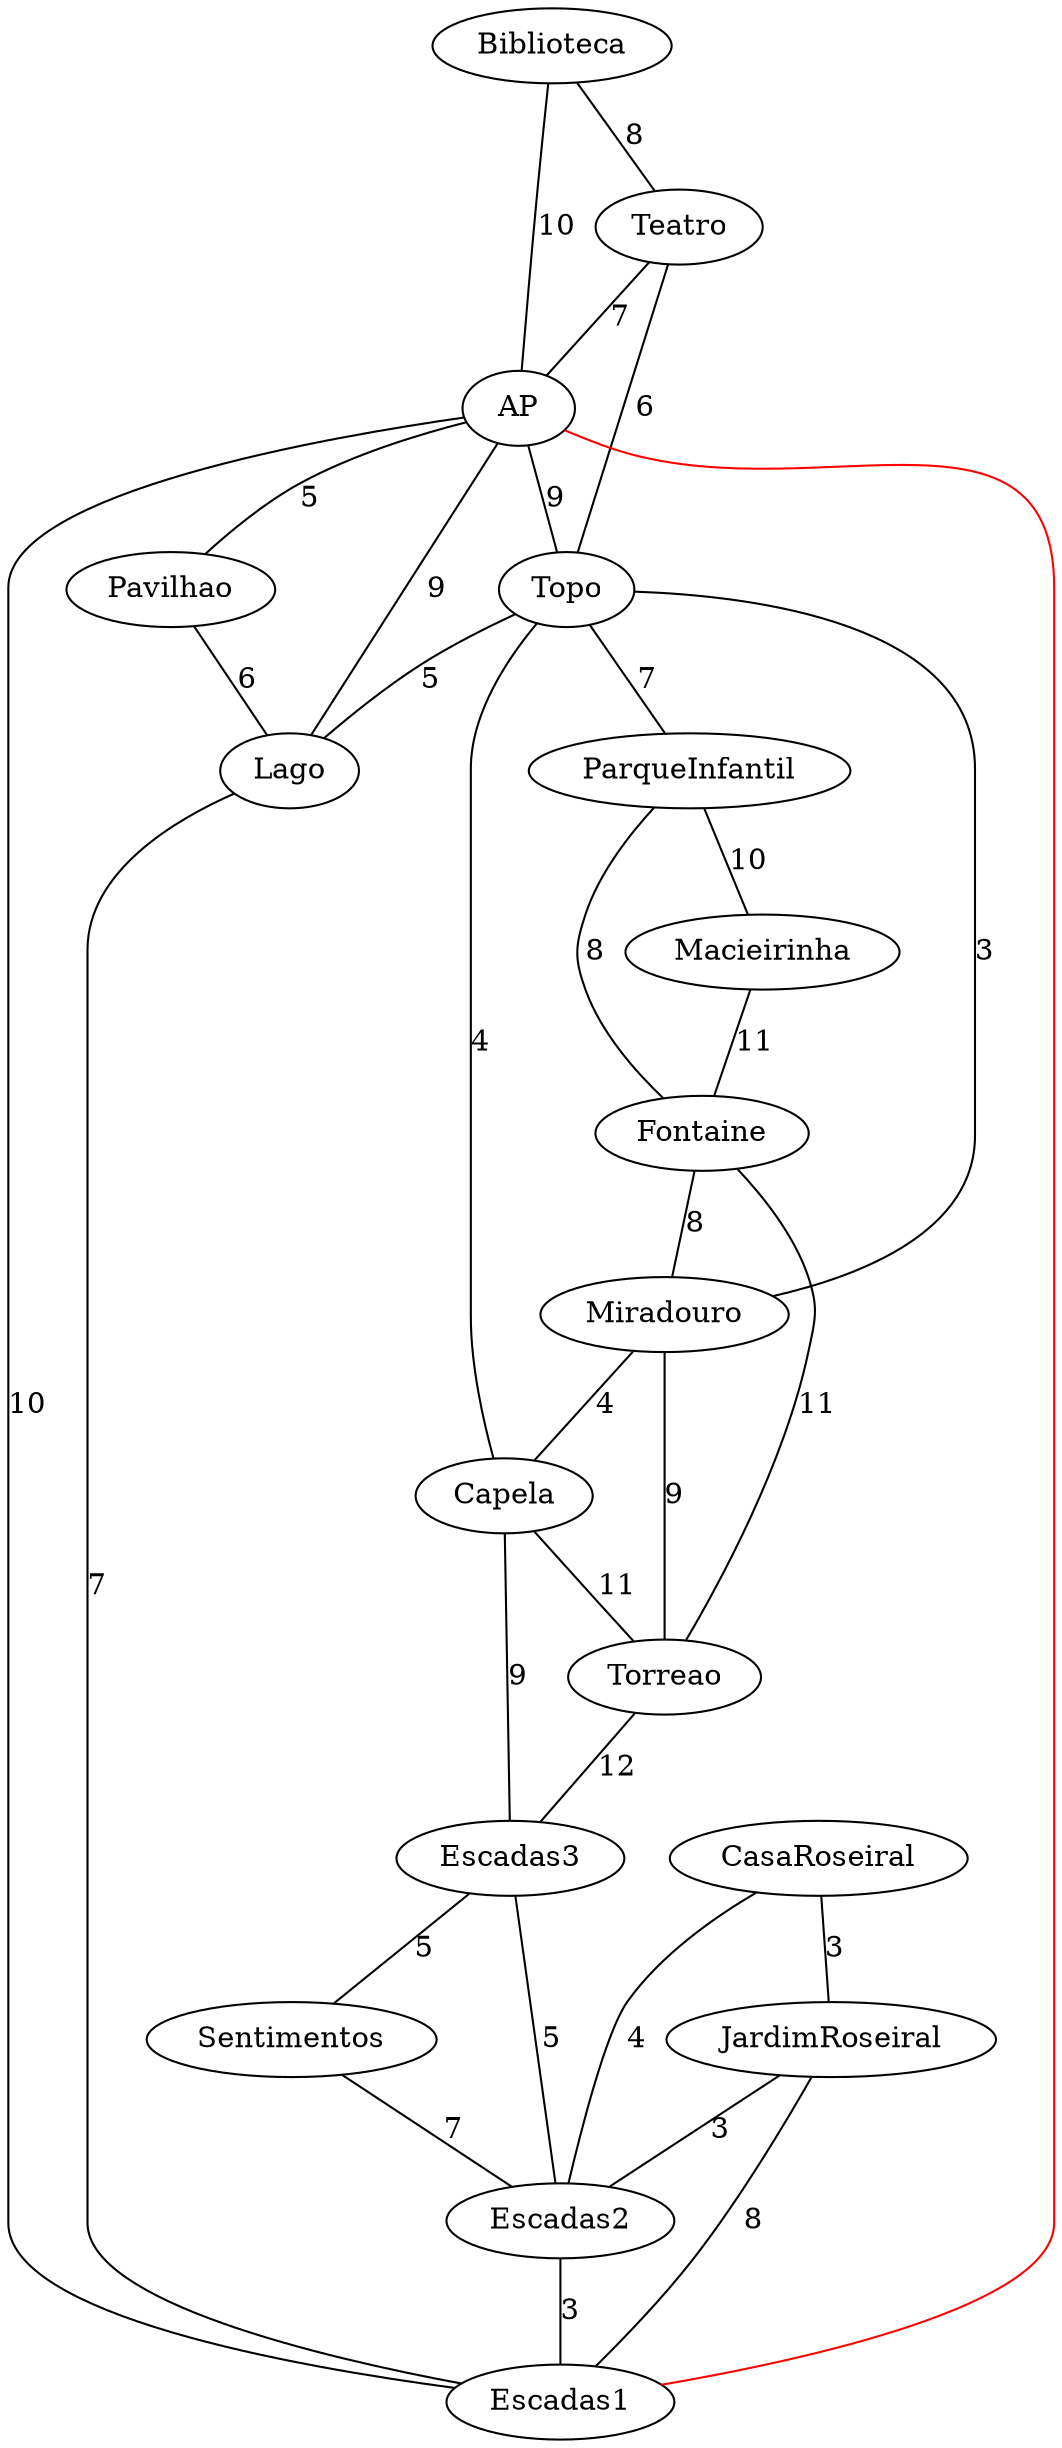 graph G {
"Biblioteca" -- "Teatro" [label="8"];
"Biblioteca" -- "AP" [label="10"];
"Teatro" -- "AP" [label="7"];
"Teatro" -- "Topo" [label="6"];
"AP" -- "Pavilhao" [label="5"];
"AP" -- "Topo" [label="9"];
"AP" -- "Lago" [label="9"];
"AP" -- "Escadas1" [label="10"];
"Pavilhao" -- "Lago" [label="6"];
"Topo" -- "ParqueInfantil" [label="7"];
"Topo" -- "Miradouro" [label="3"];
"Topo" -- "Capela" [label="4"];
"Topo" -- "Lago" [label="5"];
"ParqueInfantil" -- "Macieirinha" [label="10"];
"ParqueInfantil" -- "Fontaine" [label="8"];
"Macieirinha" -- "Fontaine" [label="11"];
"Fontaine" -- "Miradouro" [label="8"];
"Fontaine" -- "Torreao" [label="11"];
"Miradouro" -- "Capela" [label="4"];
"Miradouro" -- "Torreao" [label="9"];
"Capela" -- "Torreao" [label="11"];
"Capela" -- "Escadas3" [label="9"];
"Torreao" -- "Escadas3" [label="12"];
"Lago" -- "Escadas1" [label="7"];
"Escadas3" -- "Sentimentos" [label="5"];
"Escadas3" -- "Escadas2" [label="5"];
"Sentimentos" -- "Escadas2" [label="7"];
"CasaRoseiral" -- "JardimRoseiral" [label="3"];
"CasaRoseiral" -- "Escadas2" [label="4"];
"JardimRoseiral" -- "Escadas2" [label="3"];
"JardimRoseiral" -- "Escadas1" [label="8"];
"Escadas2" -- "Escadas1" [label="3"];
"Escadas1" -- "AP" [color=red];
}
